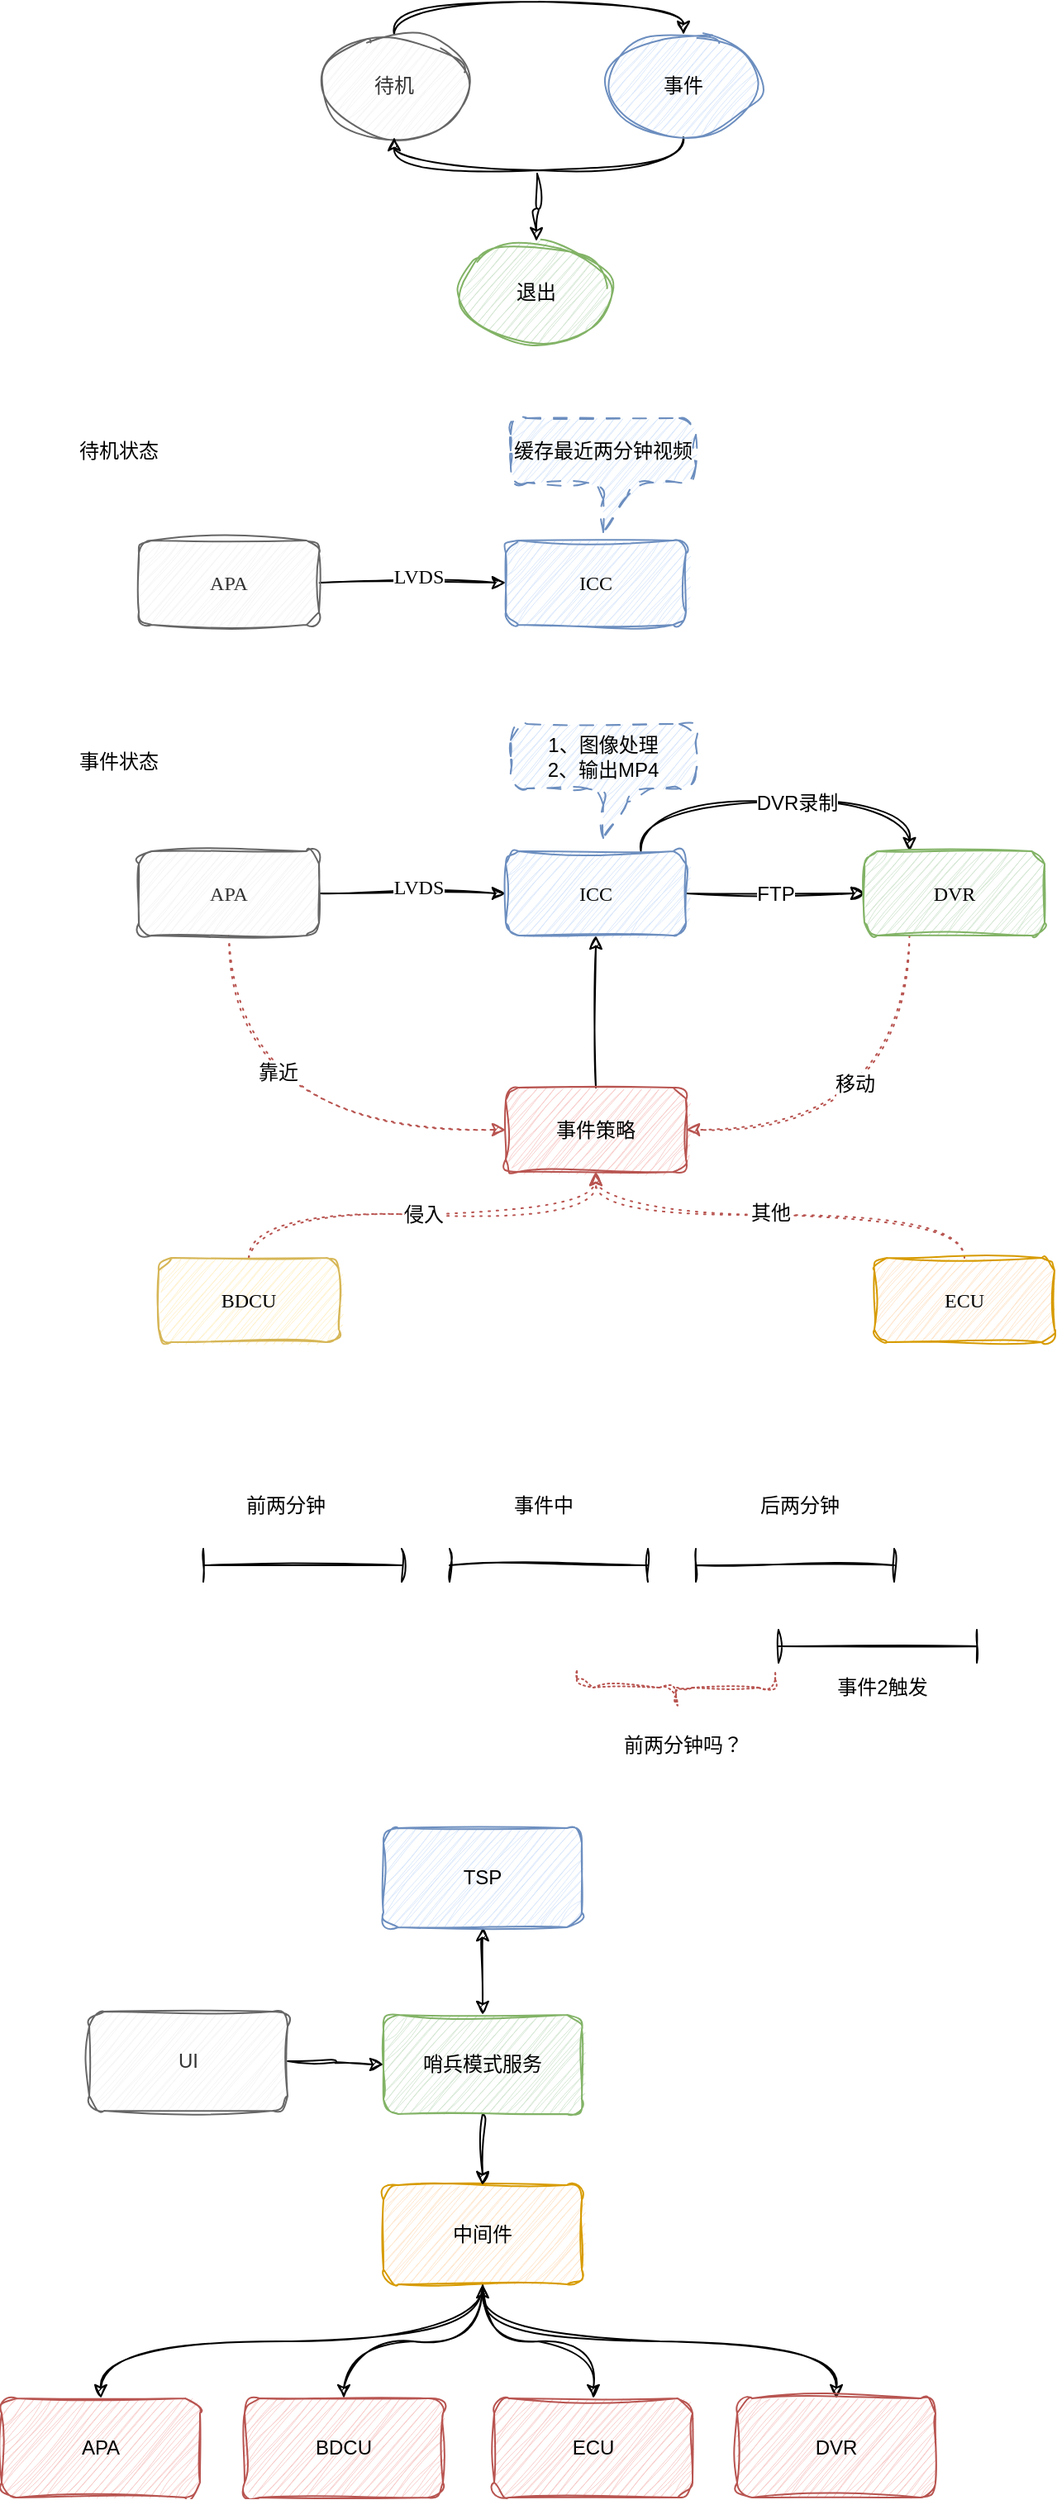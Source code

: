 <mxfile version="21.7.2" type="github">
  <diagram name="第 1 页" id="FeDAz2yLDvK6xiYRFFCP">
    <mxGraphModel dx="1450" dy="1038" grid="0" gridSize="10" guides="1" tooltips="1" connect="1" arrows="1" fold="1" page="0" pageScale="1" pageWidth="827" pageHeight="1169" math="0" shadow="0">
      <root>
        <mxCell id="0" />
        <mxCell id="1" parent="0" />
        <mxCell id="WCTlzMXXT-KYrttnkhmQ-1" value="待机状态" style="text;html=1;strokeColor=none;fillColor=none;align=center;verticalAlign=middle;whiteSpace=wrap;rounded=0;fontFamily=Comic Sans MS;" vertex="1" parent="1">
          <mxGeometry x="17" y="141" width="60" height="30" as="geometry" />
        </mxCell>
        <mxCell id="WCTlzMXXT-KYrttnkhmQ-4" style="edgeStyle=orthogonalEdgeStyle;rounded=0;orthogonalLoop=1;jettySize=auto;html=1;exitX=1;exitY=0.5;exitDx=0;exitDy=0;fontFamily=Comic Sans MS;fontSize=12;fontColor=default;sketch=1;curveFitting=1;jiggle=2;" edge="1" parent="1" source="WCTlzMXXT-KYrttnkhmQ-2" target="WCTlzMXXT-KYrttnkhmQ-3">
          <mxGeometry relative="1" as="geometry" />
        </mxCell>
        <mxCell id="WCTlzMXXT-KYrttnkhmQ-5" value="LVDS" style="edgeLabel;html=1;align=center;verticalAlign=middle;resizable=0;points=[];fontSize=12;fontFamily=Comic Sans MS;fontColor=default;" vertex="1" connectable="0" parent="WCTlzMXXT-KYrttnkhmQ-4">
          <mxGeometry x="0.062" y="5" relative="1" as="geometry">
            <mxPoint y="1" as="offset" />
          </mxGeometry>
        </mxCell>
        <mxCell id="WCTlzMXXT-KYrttnkhmQ-2" value="APA" style="rounded=1;whiteSpace=wrap;html=1;sketch=1;curveFitting=1;jiggle=2;fillColor=#f5f5f5;fontColor=#333333;strokeColor=#666666;fontFamily=Comic Sans MS;" vertex="1" parent="1">
          <mxGeometry x="59" y="210" width="109" height="51" as="geometry" />
        </mxCell>
        <mxCell id="WCTlzMXXT-KYrttnkhmQ-3" value="ICC" style="rounded=1;whiteSpace=wrap;html=1;sketch=1;curveFitting=1;jiggle=2;fillColor=#dae8fc;strokeColor=#6c8ebf;fontFamily=Comic Sans MS;" vertex="1" parent="1">
          <mxGeometry x="281" y="210" width="109" height="51" as="geometry" />
        </mxCell>
        <mxCell id="WCTlzMXXT-KYrttnkhmQ-6" value="事件状态" style="text;html=1;strokeColor=none;fillColor=none;align=center;verticalAlign=middle;whiteSpace=wrap;rounded=0;fontFamily=Comic Sans MS;" vertex="1" parent="1">
          <mxGeometry x="17" y="329" width="60" height="30" as="geometry" />
        </mxCell>
        <mxCell id="WCTlzMXXT-KYrttnkhmQ-7" style="edgeStyle=orthogonalEdgeStyle;rounded=0;orthogonalLoop=1;jettySize=auto;html=1;exitX=1;exitY=0.5;exitDx=0;exitDy=0;fontFamily=Comic Sans MS;fontSize=12;fontColor=default;sketch=1;curveFitting=1;jiggle=2;" edge="1" parent="1" source="WCTlzMXXT-KYrttnkhmQ-9" target="WCTlzMXXT-KYrttnkhmQ-10">
          <mxGeometry relative="1" as="geometry" />
        </mxCell>
        <mxCell id="WCTlzMXXT-KYrttnkhmQ-8" value="LVDS" style="edgeLabel;html=1;align=center;verticalAlign=middle;resizable=0;points=[];fontSize=12;fontFamily=Comic Sans MS;fontColor=default;" vertex="1" connectable="0" parent="WCTlzMXXT-KYrttnkhmQ-7">
          <mxGeometry x="0.062" y="5" relative="1" as="geometry">
            <mxPoint y="1" as="offset" />
          </mxGeometry>
        </mxCell>
        <mxCell id="WCTlzMXXT-KYrttnkhmQ-18" style="edgeStyle=orthogonalEdgeStyle;shape=connector;curved=1;rounded=1;sketch=1;jiggle=2;curveFitting=1;orthogonalLoop=1;jettySize=auto;html=1;exitX=0.5;exitY=1;exitDx=0;exitDy=0;entryX=0;entryY=0.5;entryDx=0;entryDy=0;labelBackgroundColor=default;strokeColor=#b85450;fontFamily=Helvetica;fontSize=12;fontColor=default;endArrow=classic;dashed=1;dashPattern=1 4;fillColor=#f8cecc;" edge="1" parent="1" source="WCTlzMXXT-KYrttnkhmQ-9" target="WCTlzMXXT-KYrttnkhmQ-11">
          <mxGeometry relative="1" as="geometry" />
        </mxCell>
        <mxCell id="WCTlzMXXT-KYrttnkhmQ-23" value="靠近" style="edgeLabel;html=1;align=center;verticalAlign=middle;resizable=0;points=[];fontSize=12;fontFamily=Helvetica;fontColor=default;" vertex="1" connectable="0" parent="WCTlzMXXT-KYrttnkhmQ-18">
          <mxGeometry x="-0.417" y="29" relative="1" as="geometry">
            <mxPoint as="offset" />
          </mxGeometry>
        </mxCell>
        <mxCell id="WCTlzMXXT-KYrttnkhmQ-9" value="APA" style="rounded=1;whiteSpace=wrap;html=1;sketch=1;curveFitting=1;jiggle=2;fillColor=#f5f5f5;fontColor=#333333;strokeColor=#666666;fontFamily=Comic Sans MS;" vertex="1" parent="1">
          <mxGeometry x="59" y="398" width="109" height="51" as="geometry" />
        </mxCell>
        <mxCell id="WCTlzMXXT-KYrttnkhmQ-14" style="edgeStyle=orthogonalEdgeStyle;shape=connector;rounded=0;sketch=1;jiggle=2;curveFitting=1;orthogonalLoop=1;jettySize=auto;html=1;exitX=1;exitY=0.5;exitDx=0;exitDy=0;entryX=0;entryY=0.5;entryDx=0;entryDy=0;labelBackgroundColor=default;strokeColor=default;fontFamily=Comic Sans MS;fontSize=12;fontColor=default;endArrow=classic;" edge="1" parent="1" source="WCTlzMXXT-KYrttnkhmQ-10" target="WCTlzMXXT-KYrttnkhmQ-13">
          <mxGeometry relative="1" as="geometry" />
        </mxCell>
        <mxCell id="WCTlzMXXT-KYrttnkhmQ-15" value="FTP" style="edgeLabel;html=1;align=center;verticalAlign=middle;resizable=0;points=[];fontSize=12;fontFamily=Helvetica;fontColor=default;" vertex="1" connectable="0" parent="WCTlzMXXT-KYrttnkhmQ-14">
          <mxGeometry x="-0.259" relative="1" as="geometry">
            <mxPoint x="14" as="offset" />
          </mxGeometry>
        </mxCell>
        <mxCell id="WCTlzMXXT-KYrttnkhmQ-27" style="edgeStyle=orthogonalEdgeStyle;shape=connector;curved=1;rounded=1;sketch=1;jiggle=2;curveFitting=1;orthogonalLoop=1;jettySize=auto;html=1;exitX=0.75;exitY=0;exitDx=0;exitDy=0;entryX=0.25;entryY=0;entryDx=0;entryDy=0;labelBackgroundColor=default;strokeColor=default;fontFamily=Helvetica;fontSize=12;fontColor=default;endArrow=classic;" edge="1" parent="1" source="WCTlzMXXT-KYrttnkhmQ-10" target="WCTlzMXXT-KYrttnkhmQ-13">
          <mxGeometry relative="1" as="geometry">
            <Array as="points">
              <mxPoint x="363" y="368" />
              <mxPoint x="525" y="368" />
            </Array>
          </mxGeometry>
        </mxCell>
        <mxCell id="WCTlzMXXT-KYrttnkhmQ-28" value="DVR录制" style="edgeLabel;html=1;align=center;verticalAlign=middle;resizable=0;points=[];fontSize=12;fontFamily=Helvetica;fontColor=default;" vertex="1" connectable="0" parent="WCTlzMXXT-KYrttnkhmQ-27">
          <mxGeometry x="0.116" y="-1" relative="1" as="geometry">
            <mxPoint as="offset" />
          </mxGeometry>
        </mxCell>
        <mxCell id="WCTlzMXXT-KYrttnkhmQ-10" value="ICC" style="rounded=1;whiteSpace=wrap;html=1;sketch=1;curveFitting=1;jiggle=2;fillColor=#dae8fc;strokeColor=#6c8ebf;fontFamily=Comic Sans MS;" vertex="1" parent="1">
          <mxGeometry x="281" y="398" width="109" height="51" as="geometry" />
        </mxCell>
        <mxCell id="WCTlzMXXT-KYrttnkhmQ-12" style="edgeStyle=orthogonalEdgeStyle;shape=connector;rounded=0;sketch=1;jiggle=2;curveFitting=1;orthogonalLoop=1;jettySize=auto;html=1;exitX=0.5;exitY=0;exitDx=0;exitDy=0;entryX=0.5;entryY=1;entryDx=0;entryDy=0;labelBackgroundColor=default;strokeColor=default;fontFamily=Comic Sans MS;fontSize=12;fontColor=default;endArrow=classic;" edge="1" parent="1" source="WCTlzMXXT-KYrttnkhmQ-11" target="WCTlzMXXT-KYrttnkhmQ-10">
          <mxGeometry relative="1" as="geometry" />
        </mxCell>
        <mxCell id="WCTlzMXXT-KYrttnkhmQ-11" value="事件策略" style="rounded=1;whiteSpace=wrap;html=1;sketch=1;curveFitting=1;jiggle=2;fillColor=#f8cecc;strokeColor=#b85450;fontFamily=Comic Sans MS;" vertex="1" parent="1">
          <mxGeometry x="281" y="541" width="109" height="51" as="geometry" />
        </mxCell>
        <mxCell id="WCTlzMXXT-KYrttnkhmQ-17" style="edgeStyle=orthogonalEdgeStyle;shape=connector;sketch=1;jiggle=2;curveFitting=1;orthogonalLoop=1;jettySize=auto;html=1;exitX=0.25;exitY=1;exitDx=0;exitDy=0;entryX=1;entryY=0.5;entryDx=0;entryDy=0;labelBackgroundColor=default;strokeColor=#b85450;fontFamily=Helvetica;fontSize=12;fontColor=default;endArrow=classic;curved=1;dashed=1;fillColor=#f8cecc;dashPattern=1 4;" edge="1" parent="1" source="WCTlzMXXT-KYrttnkhmQ-13" target="WCTlzMXXT-KYrttnkhmQ-11">
          <mxGeometry relative="1" as="geometry" />
        </mxCell>
        <mxCell id="WCTlzMXXT-KYrttnkhmQ-24" value="移动" style="edgeLabel;html=1;align=center;verticalAlign=middle;resizable=0;points=[];fontSize=12;fontFamily=Helvetica;fontColor=default;" vertex="1" connectable="0" parent="WCTlzMXXT-KYrttnkhmQ-17">
          <mxGeometry x="0.193" y="-29" relative="1" as="geometry">
            <mxPoint y="1" as="offset" />
          </mxGeometry>
        </mxCell>
        <mxCell id="WCTlzMXXT-KYrttnkhmQ-13" value="DVR" style="rounded=1;whiteSpace=wrap;html=1;sketch=1;curveFitting=1;jiggle=2;fillColor=#d5e8d4;strokeColor=#82b366;fontFamily=Comic Sans MS;" vertex="1" parent="1">
          <mxGeometry x="498" y="398" width="109" height="51" as="geometry" />
        </mxCell>
        <mxCell id="WCTlzMXXT-KYrttnkhmQ-16" value="1、图像处理&lt;br&gt;2、输出MP4" style="shape=callout;whiteSpace=wrap;html=1;perimeter=calloutPerimeter;rounded=1;sketch=1;jiggle=2;curveFitting=1;strokeColor=#6c8ebf;fontFamily=Helvetica;fontSize=12;fillColor=#dae8fc;dashed=1;dashPattern=8 8;" vertex="1" parent="1">
          <mxGeometry x="284" y="321" width="112" height="69" as="geometry" />
        </mxCell>
        <mxCell id="WCTlzMXXT-KYrttnkhmQ-20" value="侵入" style="edgeStyle=orthogonalEdgeStyle;shape=connector;curved=1;rounded=1;sketch=1;jiggle=2;curveFitting=1;orthogonalLoop=1;jettySize=auto;html=1;exitX=0.5;exitY=0;exitDx=0;exitDy=0;entryX=0.5;entryY=1;entryDx=0;entryDy=0;labelBackgroundColor=default;strokeColor=#b85450;fontFamily=Helvetica;fontSize=12;fontColor=default;endArrow=classic;fillColor=#f8cecc;dashed=1;dashPattern=1 4;" edge="1" parent="1" source="WCTlzMXXT-KYrttnkhmQ-19" target="WCTlzMXXT-KYrttnkhmQ-11">
          <mxGeometry relative="1" as="geometry" />
        </mxCell>
        <mxCell id="WCTlzMXXT-KYrttnkhmQ-19" value="BDCU" style="rounded=1;whiteSpace=wrap;html=1;sketch=1;curveFitting=1;jiggle=2;fillColor=#fff2cc;strokeColor=#d6b656;fontFamily=Comic Sans MS;" vertex="1" parent="1">
          <mxGeometry x="71" y="644" width="109" height="51" as="geometry" />
        </mxCell>
        <mxCell id="WCTlzMXXT-KYrttnkhmQ-22" style="edgeStyle=orthogonalEdgeStyle;shape=connector;curved=1;rounded=1;sketch=1;jiggle=2;curveFitting=1;orthogonalLoop=1;jettySize=auto;html=1;exitX=0.5;exitY=0;exitDx=0;exitDy=0;entryX=0.5;entryY=1;entryDx=0;entryDy=0;labelBackgroundColor=default;strokeColor=#b85450;fontFamily=Helvetica;fontSize=12;fontColor=default;endArrow=classic;dashed=1;dashPattern=1 4;fillColor=#f8cecc;" edge="1" parent="1" source="WCTlzMXXT-KYrttnkhmQ-21" target="WCTlzMXXT-KYrttnkhmQ-11">
          <mxGeometry relative="1" as="geometry" />
        </mxCell>
        <mxCell id="WCTlzMXXT-KYrttnkhmQ-25" value="其他" style="edgeLabel;html=1;align=center;verticalAlign=middle;resizable=0;points=[];fontSize=12;fontFamily=Helvetica;fontColor=default;" vertex="1" connectable="0" parent="WCTlzMXXT-KYrttnkhmQ-22">
          <mxGeometry x="0.044" y="-1" relative="1" as="geometry">
            <mxPoint as="offset" />
          </mxGeometry>
        </mxCell>
        <mxCell id="WCTlzMXXT-KYrttnkhmQ-21" value="ECU" style="rounded=1;whiteSpace=wrap;html=1;sketch=1;curveFitting=1;jiggle=2;fillColor=#ffe6cc;strokeColor=#d79b00;fontFamily=Comic Sans MS;" vertex="1" parent="1">
          <mxGeometry x="504" y="644" width="109" height="51" as="geometry" />
        </mxCell>
        <mxCell id="WCTlzMXXT-KYrttnkhmQ-26" value="缓存最近两分钟视频" style="shape=callout;whiteSpace=wrap;html=1;perimeter=calloutPerimeter;rounded=1;sketch=1;jiggle=2;curveFitting=1;strokeColor=#6c8ebf;fontFamily=Helvetica;fontSize=12;fillColor=#dae8fc;dashed=1;dashPattern=8 8;" vertex="1" parent="1">
          <mxGeometry x="284" y="136" width="112" height="69" as="geometry" />
        </mxCell>
        <mxCell id="WCTlzMXXT-KYrttnkhmQ-29" value="" style="shape=crossbar;whiteSpace=wrap;html=1;rounded=1;sketch=1;jiggle=2;curveFitting=1;strokeColor=default;fontFamily=Helvetica;fontSize=12;fontColor=default;fillColor=default;" vertex="1" parent="1">
          <mxGeometry x="98" y="820" width="120" height="20" as="geometry" />
        </mxCell>
        <mxCell id="WCTlzMXXT-KYrttnkhmQ-30" value="" style="shape=crossbar;whiteSpace=wrap;html=1;rounded=1;sketch=1;jiggle=2;curveFitting=1;strokeColor=default;fontFamily=Helvetica;fontSize=12;fontColor=default;fillColor=default;" vertex="1" parent="1">
          <mxGeometry x="396" y="820" width="120" height="20" as="geometry" />
        </mxCell>
        <mxCell id="WCTlzMXXT-KYrttnkhmQ-31" value="" style="shape=crossbar;whiteSpace=wrap;html=1;rounded=1;sketch=1;jiggle=2;curveFitting=1;strokeColor=default;fontFamily=Helvetica;fontSize=12;fontColor=default;fillColor=default;" vertex="1" parent="1">
          <mxGeometry x="247" y="820" width="120" height="20" as="geometry" />
        </mxCell>
        <mxCell id="WCTlzMXXT-KYrttnkhmQ-32" value="前两分钟" style="text;html=1;strokeColor=none;fillColor=none;align=center;verticalAlign=middle;whiteSpace=wrap;rounded=0;fontSize=12;fontFamily=Helvetica;fontColor=default;" vertex="1" parent="1">
          <mxGeometry x="118" y="779" width="60" height="30" as="geometry" />
        </mxCell>
        <mxCell id="WCTlzMXXT-KYrttnkhmQ-33" value="后两分钟" style="text;html=1;strokeColor=none;fillColor=none;align=center;verticalAlign=middle;whiteSpace=wrap;rounded=0;fontSize=12;fontFamily=Helvetica;fontColor=default;" vertex="1" parent="1">
          <mxGeometry x="429" y="779" width="60" height="30" as="geometry" />
        </mxCell>
        <mxCell id="WCTlzMXXT-KYrttnkhmQ-34" value="事件中" style="text;html=1;strokeColor=none;fillColor=none;align=center;verticalAlign=middle;whiteSpace=wrap;rounded=0;fontSize=12;fontFamily=Helvetica;fontColor=default;" vertex="1" parent="1">
          <mxGeometry x="274" y="779" width="60" height="30" as="geometry" />
        </mxCell>
        <mxCell id="WCTlzMXXT-KYrttnkhmQ-35" value="" style="shape=crossbar;whiteSpace=wrap;html=1;rounded=1;sketch=1;jiggle=2;curveFitting=1;strokeColor=default;fontFamily=Helvetica;fontSize=12;fontColor=default;fillColor=default;" vertex="1" parent="1">
          <mxGeometry x="446" y="869" width="120" height="20" as="geometry" />
        </mxCell>
        <mxCell id="WCTlzMXXT-KYrttnkhmQ-36" value="事件2触发" style="text;html=1;strokeColor=none;fillColor=none;align=center;verticalAlign=middle;whiteSpace=wrap;rounded=0;fontSize=12;fontFamily=Helvetica;fontColor=default;" vertex="1" parent="1">
          <mxGeometry x="479" y="889" width="60" height="30" as="geometry" />
        </mxCell>
        <mxCell id="WCTlzMXXT-KYrttnkhmQ-37" value="" style="shape=curlyBracket;whiteSpace=wrap;html=1;rounded=1;labelPosition=left;verticalLabelPosition=middle;align=right;verticalAlign=middle;sketch=1;jiggle=2;curveFitting=1;strokeColor=#b85450;fontFamily=Helvetica;fontSize=12;fillColor=#f8cecc;direction=north;dashed=1;dashPattern=1 2;" vertex="1" parent="1">
          <mxGeometry x="324" y="894" width="120" height="20" as="geometry" />
        </mxCell>
        <mxCell id="WCTlzMXXT-KYrttnkhmQ-38" value="前两分钟吗？" style="text;html=1;strokeColor=none;fillColor=none;align=center;verticalAlign=middle;whiteSpace=wrap;rounded=0;fontSize=12;fontFamily=Helvetica;fontColor=default;" vertex="1" parent="1">
          <mxGeometry x="350" y="924" width="77" height="30" as="geometry" />
        </mxCell>
        <mxCell id="WCTlzMXXT-KYrttnkhmQ-43" style="edgeStyle=orthogonalEdgeStyle;shape=connector;curved=1;rounded=1;sketch=1;jiggle=2;curveFitting=1;orthogonalLoop=1;jettySize=auto;html=1;exitX=0.5;exitY=0;exitDx=0;exitDy=0;entryX=0.5;entryY=0;entryDx=0;entryDy=0;labelBackgroundColor=default;strokeColor=default;fontFamily=Helvetica;fontSize=12;fontColor=default;endArrow=classic;" edge="1" parent="1" source="WCTlzMXXT-KYrttnkhmQ-40" target="WCTlzMXXT-KYrttnkhmQ-41">
          <mxGeometry relative="1" as="geometry" />
        </mxCell>
        <mxCell id="WCTlzMXXT-KYrttnkhmQ-40" value="待机" style="ellipse;whiteSpace=wrap;html=1;rounded=1;sketch=1;jiggle=2;curveFitting=1;strokeColor=#666666;fontFamily=Helvetica;fontSize=12;fontColor=#333333;fillColor=#f5f5f5;" vertex="1" parent="1">
          <mxGeometry x="168" y="-96" width="91" height="62" as="geometry" />
        </mxCell>
        <mxCell id="WCTlzMXXT-KYrttnkhmQ-44" style="edgeStyle=orthogonalEdgeStyle;shape=connector;curved=1;rounded=1;sketch=1;jiggle=2;curveFitting=1;orthogonalLoop=1;jettySize=auto;html=1;exitX=0.5;exitY=1;exitDx=0;exitDy=0;entryX=0.5;entryY=1;entryDx=0;entryDy=0;labelBackgroundColor=default;strokeColor=default;fontFamily=Helvetica;fontSize=12;fontColor=default;endArrow=classic;" edge="1" parent="1" source="WCTlzMXXT-KYrttnkhmQ-41" target="WCTlzMXXT-KYrttnkhmQ-40">
          <mxGeometry relative="1" as="geometry" />
        </mxCell>
        <mxCell id="WCTlzMXXT-KYrttnkhmQ-41" value="事件" style="ellipse;whiteSpace=wrap;html=1;rounded=1;sketch=1;jiggle=2;curveFitting=1;strokeColor=#6c8ebf;fontFamily=Helvetica;fontSize=12;fillColor=#dae8fc;" vertex="1" parent="1">
          <mxGeometry x="343" y="-96" width="91" height="62" as="geometry" />
        </mxCell>
        <mxCell id="WCTlzMXXT-KYrttnkhmQ-46" style="edgeStyle=orthogonalEdgeStyle;shape=connector;curved=1;rounded=1;sketch=1;jiggle=2;curveFitting=1;orthogonalLoop=1;jettySize=auto;html=1;exitX=0.5;exitY=0;exitDx=0;exitDy=0;labelBackgroundColor=default;strokeColor=default;fontFamily=Helvetica;fontSize=12;fontColor=default;endArrow=none;endFill=0;startArrow=classic;startFill=1;" edge="1" parent="1" source="WCTlzMXXT-KYrttnkhmQ-45">
          <mxGeometry relative="1" as="geometry">
            <mxPoint x="300" y="-12" as="targetPoint" />
          </mxGeometry>
        </mxCell>
        <mxCell id="WCTlzMXXT-KYrttnkhmQ-45" value="退出" style="ellipse;whiteSpace=wrap;html=1;rounded=1;sketch=1;jiggle=2;curveFitting=1;strokeColor=#82b366;fontFamily=Helvetica;fontSize=12;fillColor=#d5e8d4;" vertex="1" parent="1">
          <mxGeometry x="254" y="29" width="91" height="62" as="geometry" />
        </mxCell>
        <mxCell id="WCTlzMXXT-KYrttnkhmQ-58" style="edgeStyle=orthogonalEdgeStyle;shape=connector;curved=1;rounded=1;sketch=1;jiggle=2;curveFitting=1;orthogonalLoop=1;jettySize=auto;html=1;exitX=0.5;exitY=1;exitDx=0;exitDy=0;labelBackgroundColor=default;strokeColor=default;fontFamily=Helvetica;fontSize=12;fontColor=default;endArrow=classic;" edge="1" parent="1" source="WCTlzMXXT-KYrttnkhmQ-47" target="WCTlzMXXT-KYrttnkhmQ-51">
          <mxGeometry relative="1" as="geometry" />
        </mxCell>
        <mxCell id="WCTlzMXXT-KYrttnkhmQ-59" style="edgeStyle=orthogonalEdgeStyle;shape=connector;curved=1;rounded=1;sketch=1;jiggle=2;curveFitting=1;orthogonalLoop=1;jettySize=auto;html=1;exitX=0.5;exitY=1;exitDx=0;exitDy=0;labelBackgroundColor=default;strokeColor=default;fontFamily=Helvetica;fontSize=12;fontColor=default;endArrow=classic;" edge="1" parent="1" source="WCTlzMXXT-KYrttnkhmQ-47" target="WCTlzMXXT-KYrttnkhmQ-52">
          <mxGeometry relative="1" as="geometry" />
        </mxCell>
        <mxCell id="WCTlzMXXT-KYrttnkhmQ-60" style="edgeStyle=orthogonalEdgeStyle;shape=connector;curved=1;rounded=1;sketch=1;jiggle=2;curveFitting=1;orthogonalLoop=1;jettySize=auto;html=1;exitX=0.5;exitY=1;exitDx=0;exitDy=0;labelBackgroundColor=default;strokeColor=default;fontFamily=Helvetica;fontSize=12;fontColor=default;endArrow=classic;" edge="1" parent="1" source="WCTlzMXXT-KYrttnkhmQ-47" target="WCTlzMXXT-KYrttnkhmQ-54">
          <mxGeometry relative="1" as="geometry" />
        </mxCell>
        <mxCell id="WCTlzMXXT-KYrttnkhmQ-61" style="edgeStyle=orthogonalEdgeStyle;shape=connector;curved=1;rounded=1;sketch=1;jiggle=2;curveFitting=1;orthogonalLoop=1;jettySize=auto;html=1;exitX=0.5;exitY=1;exitDx=0;exitDy=0;labelBackgroundColor=default;strokeColor=default;fontFamily=Helvetica;fontSize=12;fontColor=default;endArrow=classic;startArrow=classic;startFill=1;" edge="1" parent="1" source="WCTlzMXXT-KYrttnkhmQ-47" target="WCTlzMXXT-KYrttnkhmQ-53">
          <mxGeometry relative="1" as="geometry" />
        </mxCell>
        <mxCell id="WCTlzMXXT-KYrttnkhmQ-47" value="中间件" style="rounded=1;whiteSpace=wrap;html=1;sketch=1;jiggle=2;curveFitting=1;strokeColor=#d79b00;fontFamily=Helvetica;fontSize=12;fillColor=#ffe6cc;" vertex="1" parent="1">
          <mxGeometry x="207" y="1205" width="120" height="60" as="geometry" />
        </mxCell>
        <mxCell id="WCTlzMXXT-KYrttnkhmQ-57" style="edgeStyle=orthogonalEdgeStyle;shape=connector;curved=1;rounded=1;sketch=1;jiggle=2;curveFitting=1;orthogonalLoop=1;jettySize=auto;html=1;exitX=0.5;exitY=1;exitDx=0;exitDy=0;labelBackgroundColor=default;strokeColor=default;fontFamily=Helvetica;fontSize=12;fontColor=default;endArrow=classic;" edge="1" parent="1" source="WCTlzMXXT-KYrttnkhmQ-48" target="WCTlzMXXT-KYrttnkhmQ-47">
          <mxGeometry relative="1" as="geometry" />
        </mxCell>
        <mxCell id="WCTlzMXXT-KYrttnkhmQ-48" value="哨兵模式服务" style="rounded=1;whiteSpace=wrap;html=1;sketch=1;jiggle=2;curveFitting=1;strokeColor=#82b366;fontFamily=Helvetica;fontSize=12;fillColor=#d5e8d4;" vertex="1" parent="1">
          <mxGeometry x="207" y="1102" width="120" height="60" as="geometry" />
        </mxCell>
        <mxCell id="WCTlzMXXT-KYrttnkhmQ-55" style="edgeStyle=orthogonalEdgeStyle;shape=connector;curved=1;rounded=1;sketch=1;jiggle=2;curveFitting=1;orthogonalLoop=1;jettySize=auto;html=1;exitX=1;exitY=0.5;exitDx=0;exitDy=0;entryX=0;entryY=0.5;entryDx=0;entryDy=0;labelBackgroundColor=default;strokeColor=default;fontFamily=Helvetica;fontSize=12;fontColor=default;endArrow=classic;" edge="1" parent="1" source="WCTlzMXXT-KYrttnkhmQ-49" target="WCTlzMXXT-KYrttnkhmQ-48">
          <mxGeometry relative="1" as="geometry" />
        </mxCell>
        <mxCell id="WCTlzMXXT-KYrttnkhmQ-49" value="UI" style="rounded=1;whiteSpace=wrap;html=1;sketch=1;jiggle=2;curveFitting=1;strokeColor=#666666;fontFamily=Helvetica;fontSize=12;fontColor=#333333;fillColor=#f5f5f5;" vertex="1" parent="1">
          <mxGeometry x="29" y="1100" width="120" height="60" as="geometry" />
        </mxCell>
        <mxCell id="WCTlzMXXT-KYrttnkhmQ-56" style="edgeStyle=orthogonalEdgeStyle;shape=connector;curved=1;rounded=1;sketch=1;jiggle=2;curveFitting=1;orthogonalLoop=1;jettySize=auto;html=1;exitX=0.5;exitY=1;exitDx=0;exitDy=0;entryX=0.5;entryY=0;entryDx=0;entryDy=0;labelBackgroundColor=default;strokeColor=default;fontFamily=Helvetica;fontSize=12;fontColor=default;endArrow=classic;startArrow=classic;startFill=1;" edge="1" parent="1" source="WCTlzMXXT-KYrttnkhmQ-50" target="WCTlzMXXT-KYrttnkhmQ-48">
          <mxGeometry relative="1" as="geometry" />
        </mxCell>
        <mxCell id="WCTlzMXXT-KYrttnkhmQ-50" value="TSP" style="rounded=1;whiteSpace=wrap;html=1;sketch=1;jiggle=2;curveFitting=1;strokeColor=#6c8ebf;fontFamily=Helvetica;fontSize=12;fillColor=#dae8fc;" vertex="1" parent="1">
          <mxGeometry x="207" y="989" width="120" height="60" as="geometry" />
        </mxCell>
        <mxCell id="WCTlzMXXT-KYrttnkhmQ-51" value="APA" style="rounded=1;whiteSpace=wrap;html=1;sketch=1;jiggle=2;curveFitting=1;strokeColor=#b85450;fontFamily=Helvetica;fontSize=12;fillColor=#f8cecc;" vertex="1" parent="1">
          <mxGeometry x="-24" y="1334" width="120" height="60" as="geometry" />
        </mxCell>
        <mxCell id="WCTlzMXXT-KYrttnkhmQ-52" value="BDCU" style="rounded=1;whiteSpace=wrap;html=1;sketch=1;jiggle=2;curveFitting=1;strokeColor=#b85450;fontFamily=Helvetica;fontSize=12;fillColor=#f8cecc;" vertex="1" parent="1">
          <mxGeometry x="123" y="1334" width="120" height="60" as="geometry" />
        </mxCell>
        <mxCell id="WCTlzMXXT-KYrttnkhmQ-53" value="DVR" style="rounded=1;whiteSpace=wrap;html=1;sketch=1;jiggle=2;curveFitting=1;strokeColor=#b85450;fontFamily=Helvetica;fontSize=12;fillColor=#f8cecc;" vertex="1" parent="1">
          <mxGeometry x="421" y="1334" width="120" height="60" as="geometry" />
        </mxCell>
        <mxCell id="WCTlzMXXT-KYrttnkhmQ-54" value="ECU" style="rounded=1;whiteSpace=wrap;html=1;sketch=1;jiggle=2;curveFitting=1;strokeColor=#b85450;fontFamily=Helvetica;fontSize=12;fillColor=#f8cecc;" vertex="1" parent="1">
          <mxGeometry x="274" y="1334" width="120" height="60" as="geometry" />
        </mxCell>
      </root>
    </mxGraphModel>
  </diagram>
</mxfile>

